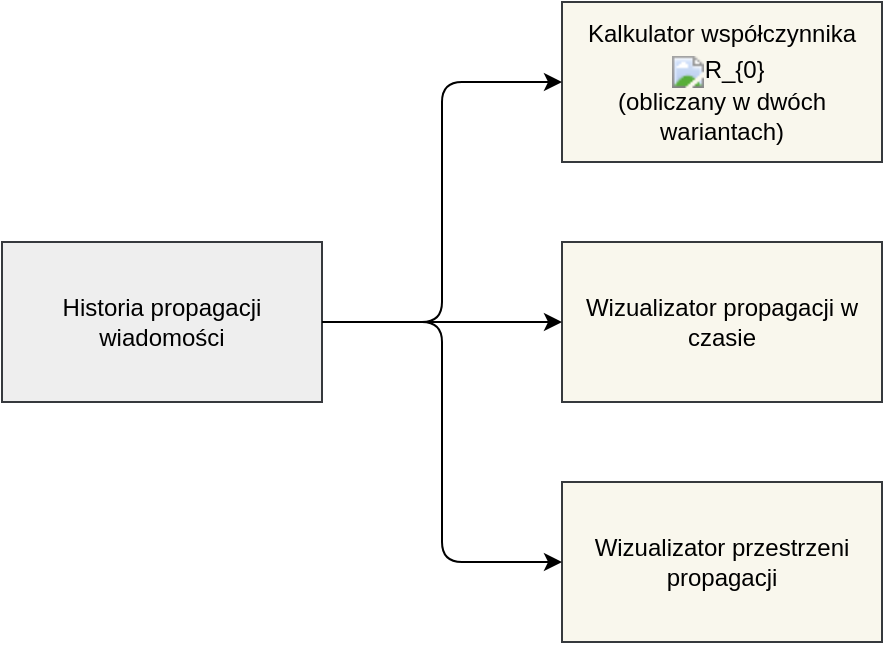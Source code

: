 <mxfile version="14.4.3" type="device"><diagram id="7AEK3LfEzwCQHz2pkcyY" name="Page-1"><mxGraphModel dx="946" dy="672" grid="0" gridSize="10" guides="1" tooltips="1" connect="1" arrows="1" fold="1" page="1" pageScale="1" pageWidth="827" pageHeight="1169" math="0" shadow="0"><root><mxCell id="0"/><mxCell id="1" parent="0"/><mxCell id="cpgXflY8bROjtqrhYcYv-1" value="Historia propagacji wiadomości" style="rounded=0;whiteSpace=wrap;html=1;fillColor=#eeeeee;strokeColor=#36393d;" vertex="1" parent="1"><mxGeometry x="120" y="320" width="160" height="80" as="geometry"/></mxCell><mxCell id="cpgXflY8bROjtqrhYcYv-2" value="Kalkulator współczynnika&lt;br&gt;&lt;span class=&quot;mwe-math-element&quot;&gt;&lt;img src=&quot;https://wikimedia.org/api/rest_v1/media/math/render/svg/9b8916196f182fcbaaca54f931176a4a4f5769cc&quot; class=&quot;mwe-math-fallback-image-inline&quot; style=&quot;vertical-align: -0.671ex ; width: 2.818ex ; height: 2.509ex&quot; alt=&quot;R_{0}&quot;&gt;&amp;nbsp;&lt;br&gt;(obliczany w dwóch wariantach)&lt;/span&gt;" style="rounded=0;whiteSpace=wrap;html=1;fillColor=#f9f7ed;strokeColor=#36393d;" vertex="1" parent="1"><mxGeometry x="400" y="200" width="160" height="80" as="geometry"/></mxCell><mxCell id="cpgXflY8bROjtqrhYcYv-3" value="Wizualizator propagacji w czasie" style="rounded=0;whiteSpace=wrap;html=1;fillColor=#f9f7ed;strokeColor=#36393d;" vertex="1" parent="1"><mxGeometry x="400" y="320" width="160" height="80" as="geometry"/></mxCell><mxCell id="cpgXflY8bROjtqrhYcYv-4" value="Wizualizator przestrzeni propagacji" style="rounded=0;whiteSpace=wrap;html=1;fillColor=#f9f7ed;strokeColor=#36393d;" vertex="1" parent="1"><mxGeometry x="400" y="440" width="160" height="80" as="geometry"/></mxCell><mxCell id="cpgXflY8bROjtqrhYcYv-6" value="" style="endArrow=classic;html=1;entryX=0;entryY=0.5;entryDx=0;entryDy=0;exitX=1;exitY=0.5;exitDx=0;exitDy=0;" edge="1" parent="1" source="cpgXflY8bROjtqrhYcYv-1" target="cpgXflY8bROjtqrhYcYv-3"><mxGeometry width="50" height="50" relative="1" as="geometry"><mxPoint x="390" y="370" as="sourcePoint"/><mxPoint x="440" y="320" as="targetPoint"/></mxGeometry></mxCell><mxCell id="cpgXflY8bROjtqrhYcYv-7" value="" style="endArrow=classic;html=1;entryX=0;entryY=0.5;entryDx=0;entryDy=0;" edge="1" parent="1" target="cpgXflY8bROjtqrhYcYv-2"><mxGeometry width="50" height="50" relative="1" as="geometry"><mxPoint x="280" y="360" as="sourcePoint"/><mxPoint x="440" y="320" as="targetPoint"/><Array as="points"><mxPoint x="340" y="360"/><mxPoint x="340" y="240"/></Array></mxGeometry></mxCell><mxCell id="cpgXflY8bROjtqrhYcYv-8" value="" style="endArrow=classic;html=1;exitX=1;exitY=0.5;exitDx=0;exitDy=0;entryX=0;entryY=0.5;entryDx=0;entryDy=0;" edge="1" parent="1" source="cpgXflY8bROjtqrhYcYv-1" target="cpgXflY8bROjtqrhYcYv-4"><mxGeometry width="50" height="50" relative="1" as="geometry"><mxPoint x="390" y="370" as="sourcePoint"/><mxPoint x="440" y="320" as="targetPoint"/><Array as="points"><mxPoint x="340" y="360"/><mxPoint x="340" y="480"/></Array></mxGeometry></mxCell></root></mxGraphModel></diagram></mxfile>